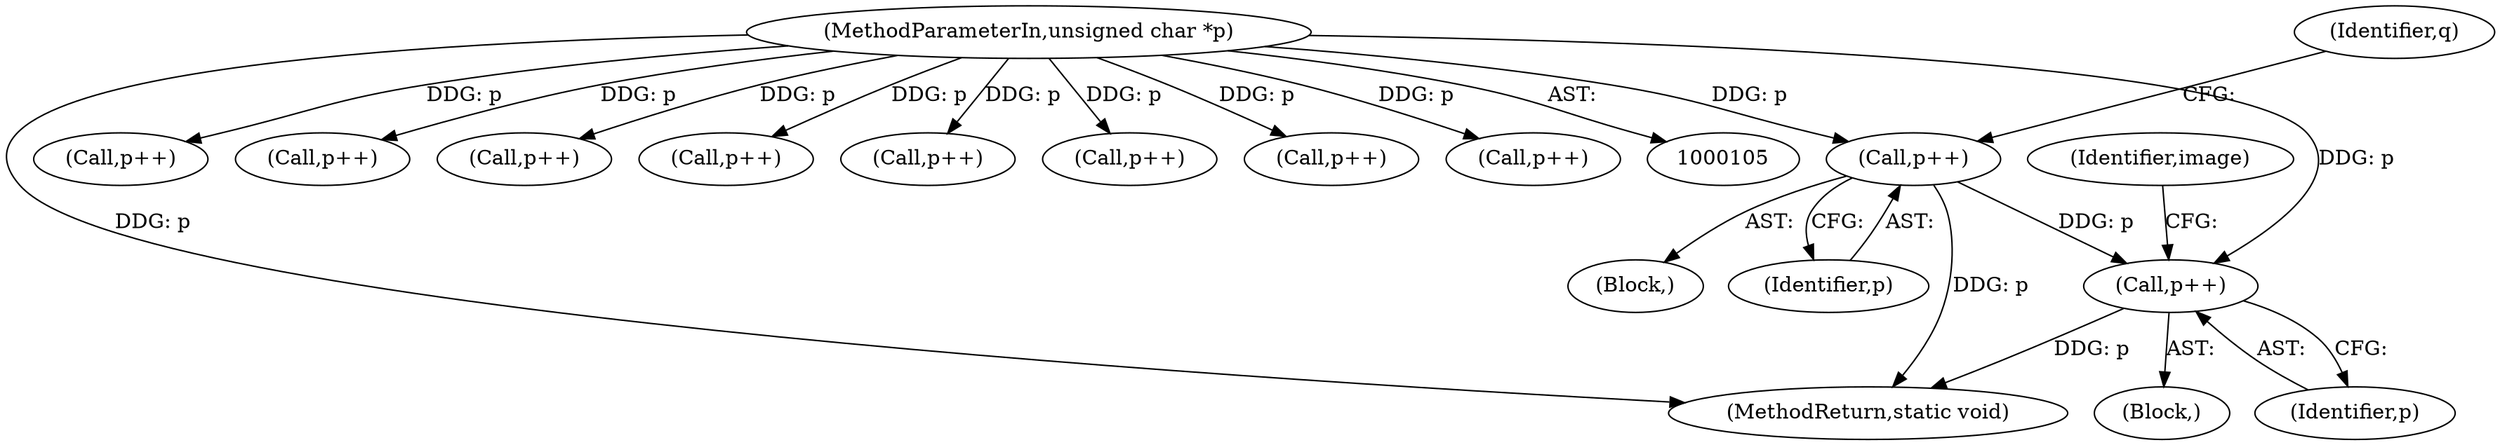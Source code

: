 digraph "0_ImageMagick_b6ae2f9e0ab13343c0281732d479757a8e8979c7@pointer" {
"1000523" [label="(Call,p++)"];
"1000414" [label="(Call,p++)"];
"1000106" [label="(MethodParameterIn,unsigned char *p)"];
"1000786" [label="(Call,p++)"];
"1000624" [label="(Call,p++)"];
"1000661" [label="(Call,p++)"];
"1000780" [label="(Call,p++)"];
"1000792" [label="(Call,p++)"];
"1000803" [label="(MethodReturn,static void)"];
"1000426" [label="(Block,)"];
"1000106" [label="(MethodParameterIn,unsigned char *p)"];
"1000528" [label="(Identifier,image)"];
"1000523" [label="(Call,p++)"];
"1000731" [label="(Call,p++)"];
"1000524" [label="(Identifier,p)"];
"1000417" [label="(Identifier,q)"];
"1000206" [label="(Call,p++)"];
"1000311" [label="(Block,)"];
"1000415" [label="(Identifier,p)"];
"1000262" [label="(Call,p++)"];
"1000414" [label="(Call,p++)"];
"1000523" -> "1000426"  [label="AST: "];
"1000523" -> "1000524"  [label="CFG: "];
"1000524" -> "1000523"  [label="AST: "];
"1000528" -> "1000523"  [label="CFG: "];
"1000523" -> "1000803"  [label="DDG: p"];
"1000414" -> "1000523"  [label="DDG: p"];
"1000106" -> "1000523"  [label="DDG: p"];
"1000414" -> "1000311"  [label="AST: "];
"1000414" -> "1000415"  [label="CFG: "];
"1000415" -> "1000414"  [label="AST: "];
"1000417" -> "1000414"  [label="CFG: "];
"1000414" -> "1000803"  [label="DDG: p"];
"1000106" -> "1000414"  [label="DDG: p"];
"1000106" -> "1000105"  [label="AST: "];
"1000106" -> "1000803"  [label="DDG: p"];
"1000106" -> "1000206"  [label="DDG: p"];
"1000106" -> "1000262"  [label="DDG: p"];
"1000106" -> "1000624"  [label="DDG: p"];
"1000106" -> "1000661"  [label="DDG: p"];
"1000106" -> "1000731"  [label="DDG: p"];
"1000106" -> "1000780"  [label="DDG: p"];
"1000106" -> "1000786"  [label="DDG: p"];
"1000106" -> "1000792"  [label="DDG: p"];
}
